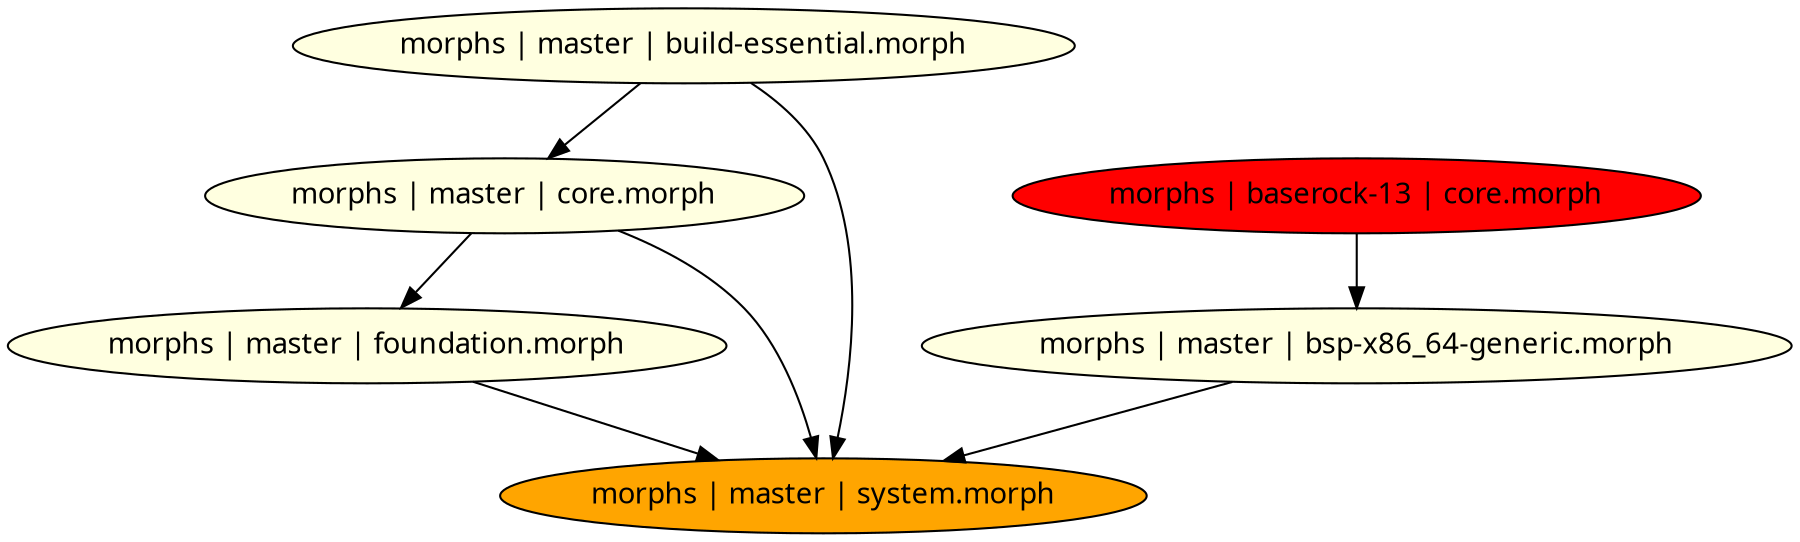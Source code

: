 digraph {
    "morphs | master | build-essential.morph" [fontname="Cantarell", fillcolor=lightyellow, style=filled]
    "morphs | master | core.morph" [fontname="Cantarell", fillcolor=lightyellow, style=filled]
    "morphs | baserock-13 | core.morph" [fontname="Cantarell", fillcolor=red, style=filled]
    "morphs | master | foundation.morph" [fontname="Cantarell", fillcolor=lightyellow, style=filled]
    "morphs | master | bsp-x86_64-generic.morph" [fontname="Cantarell", fillcolor=lightyellow, style=filled]
    "morphs | master | system.morph" [fontname="Cantarell", fillcolor=orange, style=filled]

    "morphs | master | build-essential.morph" -> "morphs | master | core.morph"
    "morphs | master | core.morph" -> "morphs | master | foundation.morph"
    "morphs | baserock-13 | core.morph" -> "morphs | master | bsp-x86_64-generic.morph"

    "morphs | master | build-essential.morph" -> "morphs | master | system.morph"
    "morphs | master | core.morph" -> "morphs | master | system.morph"
    "morphs | master | foundation.morph" -> "morphs | master | system.morph"
    "morphs | master | bsp-x86_64-generic.morph" -> "morphs | master | system.morph"
}
